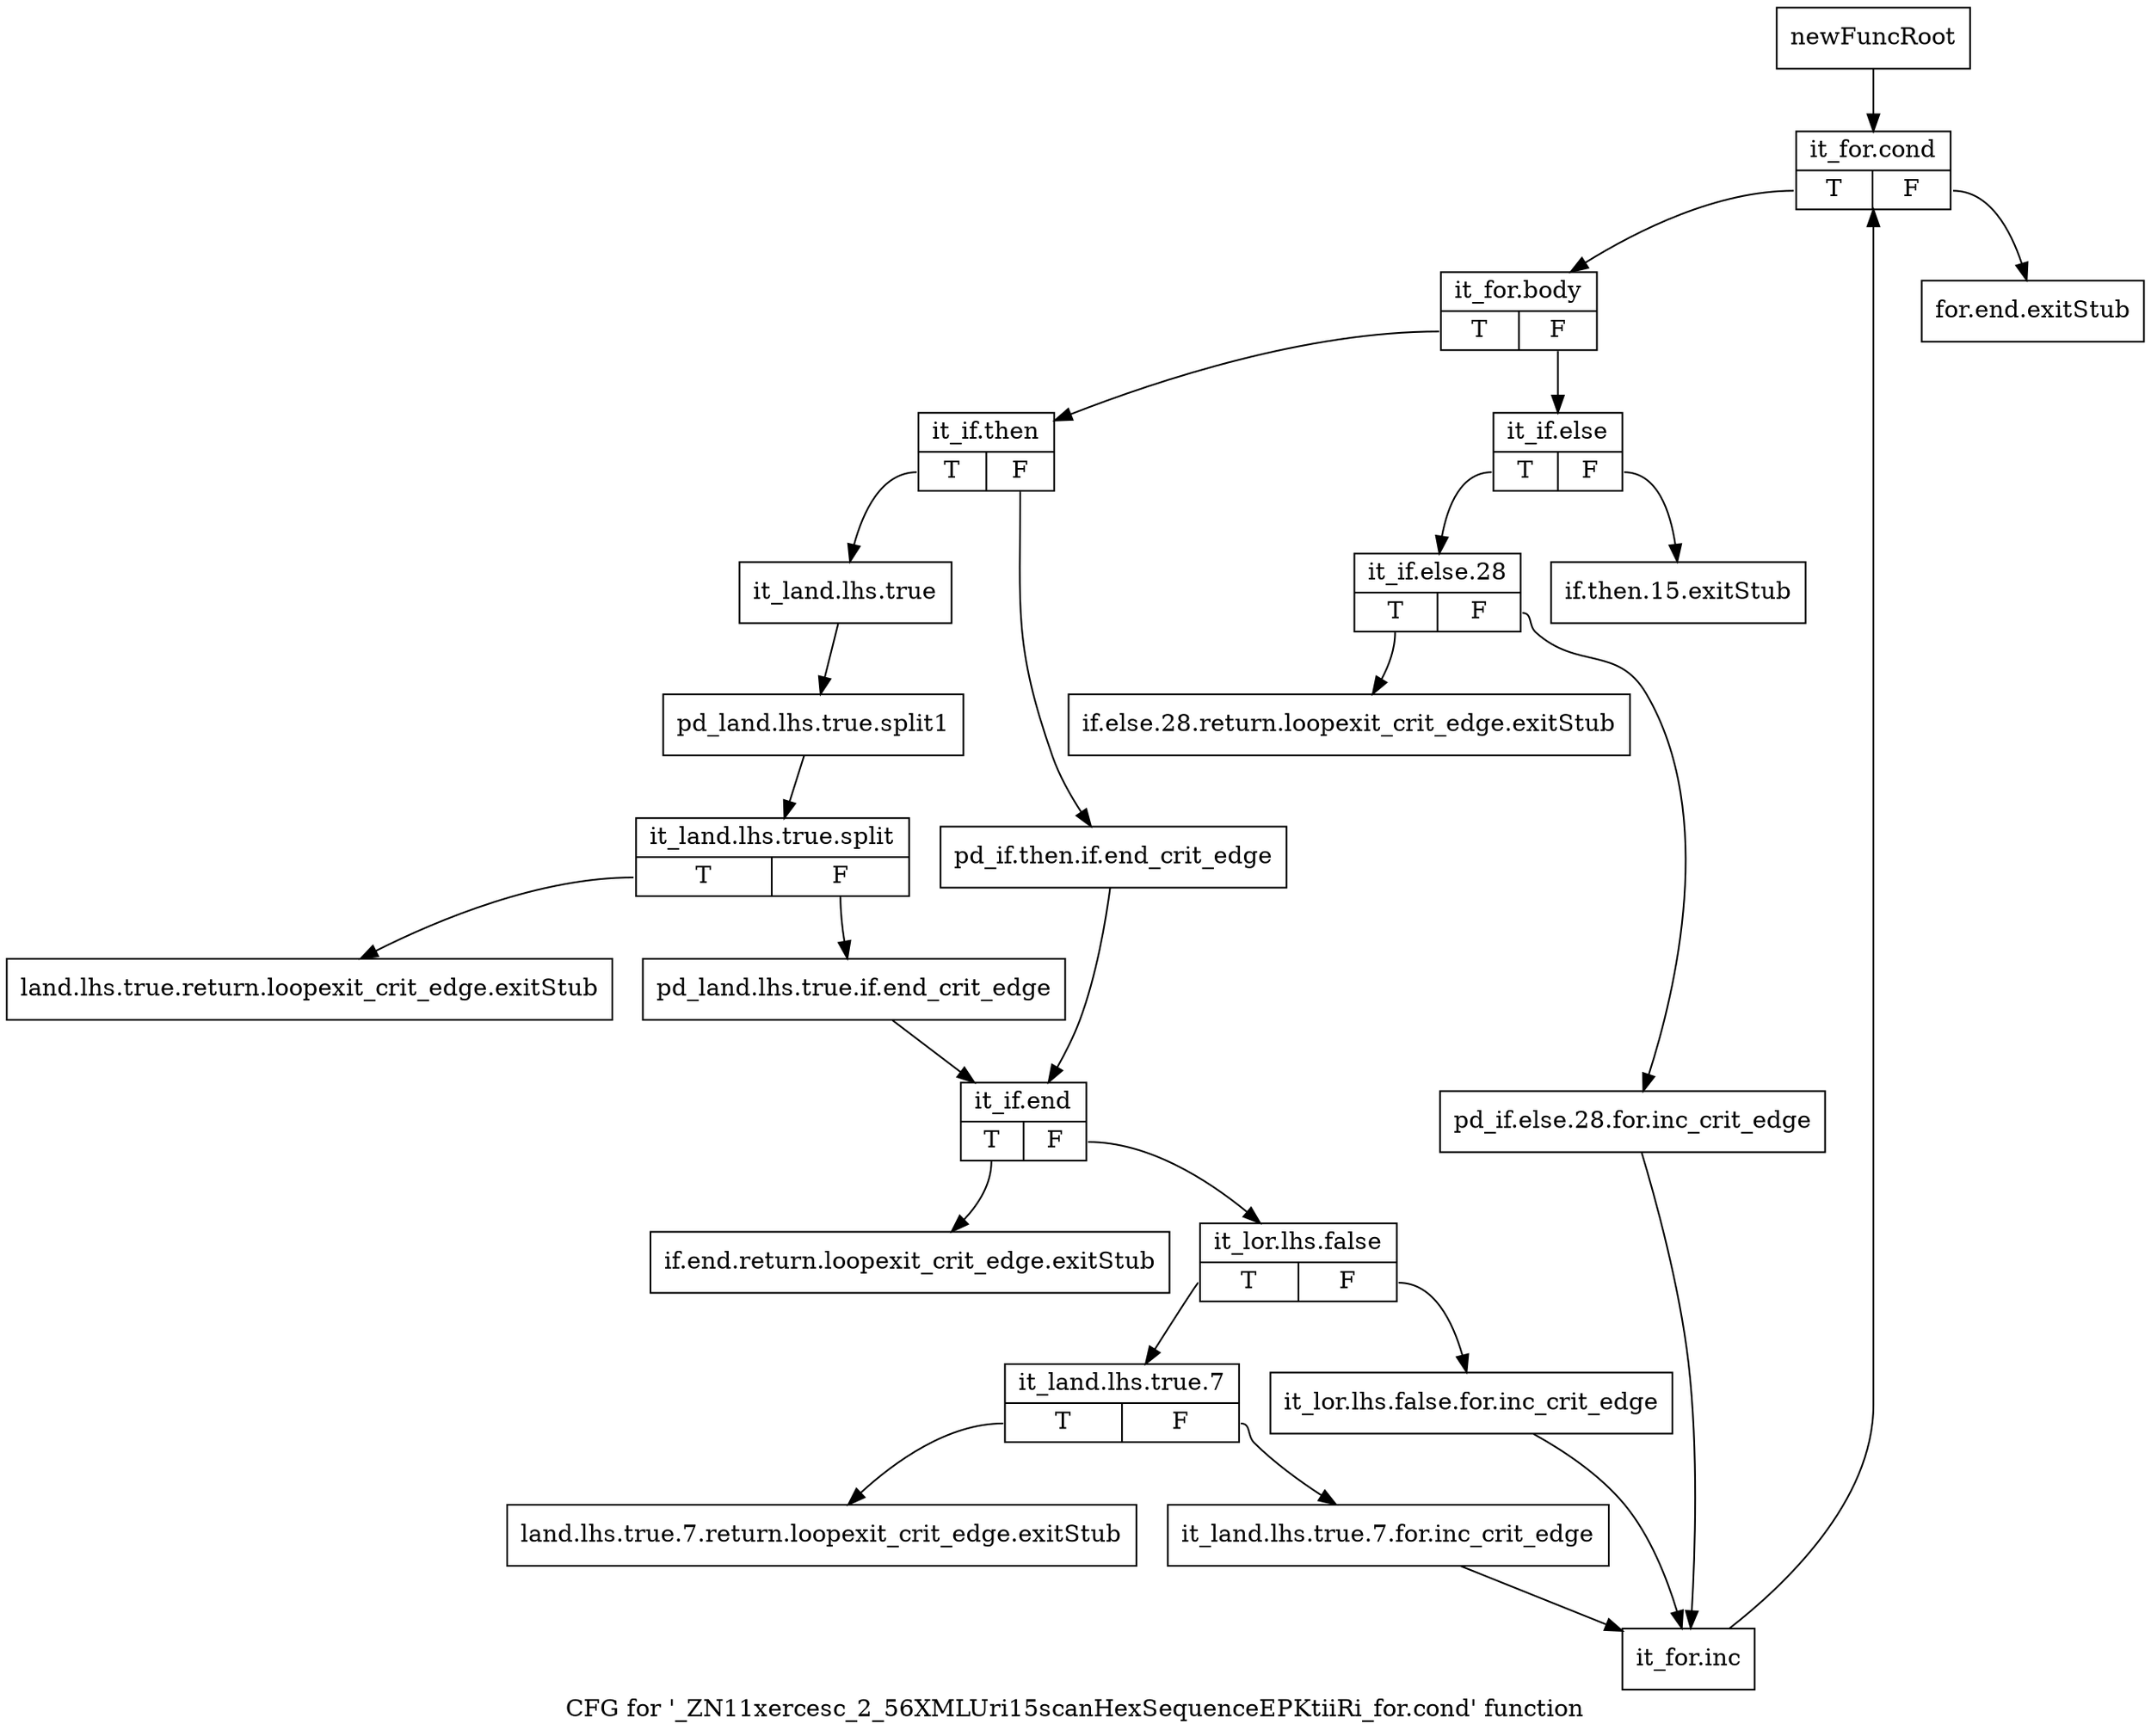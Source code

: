 digraph "CFG for '_ZN11xercesc_2_56XMLUri15scanHexSequenceEPKtiiRi_for.cond' function" {
	label="CFG for '_ZN11xercesc_2_56XMLUri15scanHexSequenceEPKtiiRi_for.cond' function";

	Node0x9bc0e90 [shape=record,label="{newFuncRoot}"];
	Node0x9bc0e90 -> Node0x9bc10c0;
	Node0x9bc0ee0 [shape=record,label="{for.end.exitStub}"];
	Node0x9bc0f30 [shape=record,label="{if.then.15.exitStub}"];
	Node0x9bc0f80 [shape=record,label="{if.else.28.return.loopexit_crit_edge.exitStub}"];
	Node0x9bc0fd0 [shape=record,label="{land.lhs.true.return.loopexit_crit_edge.exitStub}"];
	Node0x9bc1020 [shape=record,label="{if.end.return.loopexit_crit_edge.exitStub}"];
	Node0x9bc1070 [shape=record,label="{land.lhs.true.7.return.loopexit_crit_edge.exitStub}"];
	Node0x9bc10c0 [shape=record,label="{it_for.cond|{<s0>T|<s1>F}}"];
	Node0x9bc10c0:s0 -> Node0x9bc1110;
	Node0x9bc10c0:s1 -> Node0x9bc0ee0;
	Node0x9bc1110 [shape=record,label="{it_for.body|{<s0>T|<s1>F}}"];
	Node0x9bc1110:s0 -> Node0x9bc1250;
	Node0x9bc1110:s1 -> Node0x9bc1160;
	Node0x9bc1160 [shape=record,label="{it_if.else|{<s0>T|<s1>F}}"];
	Node0x9bc1160:s0 -> Node0x9bc11b0;
	Node0x9bc1160:s1 -> Node0x9bc0f30;
	Node0x9bc11b0 [shape=record,label="{it_if.else.28|{<s0>T|<s1>F}}"];
	Node0x9bc11b0:s0 -> Node0x9bc0f80;
	Node0x9bc11b0:s1 -> Node0x9bc1200;
	Node0x9bc1200 [shape=record,label="{pd_if.else.28.for.inc_crit_edge}"];
	Node0x9bc1200 -> Node0x9bc1520;
	Node0x9bc1250 [shape=record,label="{it_if.then|{<s0>T|<s1>F}}"];
	Node0x9bc1250:s0 -> Node0x9bc12f0;
	Node0x9bc1250:s1 -> Node0x9bc12a0;
	Node0x9bc12a0 [shape=record,label="{pd_if.then.if.end_crit_edge}"];
	Node0x9bc12a0 -> Node0x9bc1390;
	Node0x9bc12f0 [shape=record,label="{it_land.lhs.true}"];
	Node0x9bc12f0 -> Node0xcf83f20;
	Node0xcf83f20 [shape=record,label="{pd_land.lhs.true.split1}"];
	Node0xcf83f20 -> Node0xcf83fc0;
	Node0xcf83fc0 [shape=record,label="{it_land.lhs.true.split|{<s0>T|<s1>F}}"];
	Node0xcf83fc0:s0 -> Node0x9bc0fd0;
	Node0xcf83fc0:s1 -> Node0x9bc1340;
	Node0x9bc1340 [shape=record,label="{pd_land.lhs.true.if.end_crit_edge}"];
	Node0x9bc1340 -> Node0x9bc1390;
	Node0x9bc1390 [shape=record,label="{it_if.end|{<s0>T|<s1>F}}"];
	Node0x9bc1390:s0 -> Node0x9bc1020;
	Node0x9bc1390:s1 -> Node0x9bc13e0;
	Node0x9bc13e0 [shape=record,label="{it_lor.lhs.false|{<s0>T|<s1>F}}"];
	Node0x9bc13e0:s0 -> Node0x9bc1480;
	Node0x9bc13e0:s1 -> Node0x9bc1430;
	Node0x9bc1430 [shape=record,label="{it_lor.lhs.false.for.inc_crit_edge}"];
	Node0x9bc1430 -> Node0x9bc1520;
	Node0x9bc1480 [shape=record,label="{it_land.lhs.true.7|{<s0>T|<s1>F}}"];
	Node0x9bc1480:s0 -> Node0x9bc1070;
	Node0x9bc1480:s1 -> Node0x9bc14d0;
	Node0x9bc14d0 [shape=record,label="{it_land.lhs.true.7.for.inc_crit_edge}"];
	Node0x9bc14d0 -> Node0x9bc1520;
	Node0x9bc1520 [shape=record,label="{it_for.inc}"];
	Node0x9bc1520 -> Node0x9bc10c0;
}
